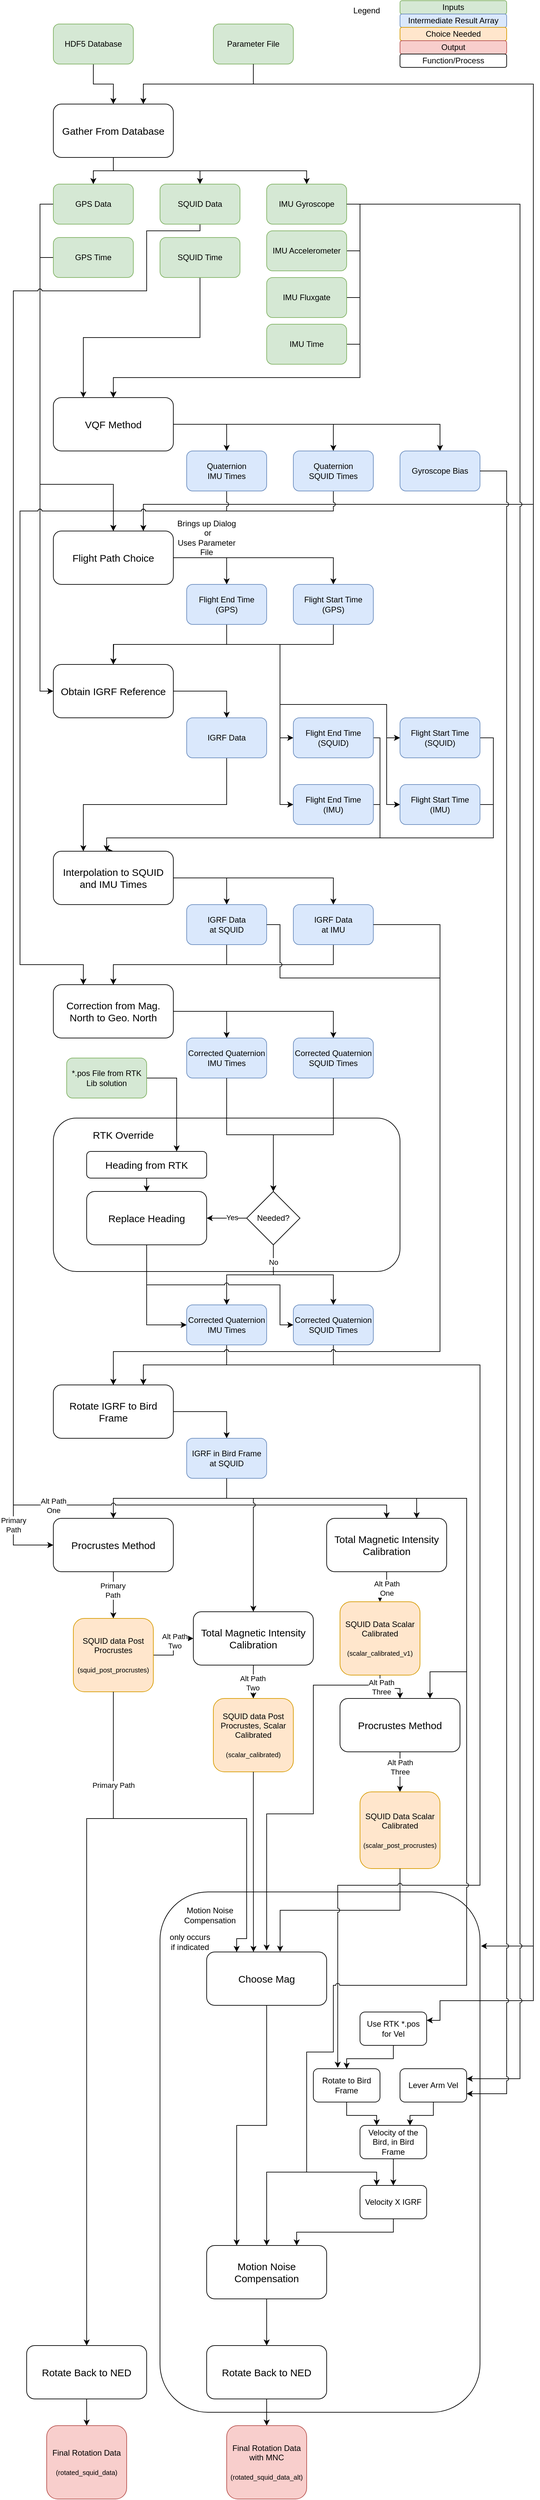 <mxfile version="21.7.5" type="device">
  <diagram name="Page-1" id="0f7-yHZ5mC0nLVBm1bWO">
    <mxGraphModel dx="1304" dy="634" grid="1" gridSize="10" guides="1" tooltips="1" connect="1" arrows="1" fold="1" page="1" pageScale="1" pageWidth="850" pageHeight="1100" math="0" shadow="0">
      <root>
        <mxCell id="0" />
        <mxCell id="1" parent="0" />
        <mxCell id="QzM8tkJMaBlQxBddIUk2-134" style="edgeStyle=orthogonalEdgeStyle;rounded=0;orthogonalLoop=1;jettySize=auto;html=1;exitX=0.5;exitY=1;exitDx=0;exitDy=0;entryX=0.5;entryY=0;entryDx=0;entryDy=0;" edge="1" parent="1" source="QzM8tkJMaBlQxBddIUk2-128" target="QzM8tkJMaBlQxBddIUk2-133">
          <mxGeometry relative="1" as="geometry" />
        </mxCell>
        <mxCell id="QzM8tkJMaBlQxBddIUk2-41" style="edgeStyle=orthogonalEdgeStyle;rounded=0;orthogonalLoop=1;jettySize=auto;html=1;exitX=0;exitY=0.5;exitDx=0;exitDy=0;entryX=0.5;entryY=0;entryDx=0;entryDy=0;" edge="1" parent="1" source="QzM8tkJMaBlQxBddIUk2-1" target="QzM8tkJMaBlQxBddIUk2-38">
          <mxGeometry relative="1" as="geometry">
            <Array as="points">
              <mxPoint x="60" y="310" />
              <mxPoint x="60" y="730" />
              <mxPoint x="170" y="730" />
            </Array>
          </mxGeometry>
        </mxCell>
        <mxCell id="QzM8tkJMaBlQxBddIUk2-50" style="edgeStyle=orthogonalEdgeStyle;rounded=0;orthogonalLoop=1;jettySize=auto;html=1;exitX=0;exitY=0.5;exitDx=0;exitDy=0;entryX=0;entryY=0.5;entryDx=0;entryDy=0;" edge="1" parent="1" source="QzM8tkJMaBlQxBddIUk2-1" target="QzM8tkJMaBlQxBddIUk2-48">
          <mxGeometry relative="1" as="geometry" />
        </mxCell>
        <mxCell id="QzM8tkJMaBlQxBddIUk2-1" value="GPS Data" style="rounded=1;whiteSpace=wrap;html=1;fillColor=#d5e8d4;strokeColor=#82b366;" vertex="1" parent="1">
          <mxGeometry x="80" y="280" width="120" height="60" as="geometry" />
        </mxCell>
        <mxCell id="QzM8tkJMaBlQxBddIUk2-135" style="edgeStyle=orthogonalEdgeStyle;rounded=0;orthogonalLoop=1;jettySize=auto;html=1;exitX=0.5;exitY=1;exitDx=0;exitDy=0;entryX=0;entryY=0.5;entryDx=0;entryDy=0;jumpStyle=arc;" edge="1" parent="1" source="QzM8tkJMaBlQxBddIUk2-2" target="QzM8tkJMaBlQxBddIUk2-133">
          <mxGeometry relative="1" as="geometry">
            <mxPoint x="30" y="2338.696" as="targetPoint" />
            <Array as="points">
              <mxPoint x="300" y="350" />
              <mxPoint x="220" y="350" />
              <mxPoint x="220" y="440" />
              <mxPoint x="20" y="440" />
              <mxPoint x="20" y="2320" />
            </Array>
          </mxGeometry>
        </mxCell>
        <mxCell id="QzM8tkJMaBlQxBddIUk2-139" value="Primary&lt;br&gt;Path" style="edgeLabel;html=1;align=center;verticalAlign=middle;resizable=0;points=[];" vertex="1" connectable="0" parent="QzM8tkJMaBlQxBddIUk2-135">
          <mxGeometry x="0.965" y="-3" relative="1" as="geometry">
            <mxPoint x="-20" y="-33" as="offset" />
          </mxGeometry>
        </mxCell>
        <mxCell id="QzM8tkJMaBlQxBddIUk2-138" style="edgeStyle=orthogonalEdgeStyle;rounded=0;orthogonalLoop=1;jettySize=auto;html=1;exitX=0.5;exitY=1;exitDx=0;exitDy=0;entryX=0.5;entryY=0;entryDx=0;entryDy=0;jumpStyle=arc;" edge="1" parent="1" source="QzM8tkJMaBlQxBddIUk2-2" target="QzM8tkJMaBlQxBddIUk2-136">
          <mxGeometry relative="1" as="geometry">
            <Array as="points">
              <mxPoint x="300" y="350" />
              <mxPoint x="220" y="350" />
              <mxPoint x="220" y="440" />
              <mxPoint x="20" y="440" />
              <mxPoint x="20" y="2260" />
              <mxPoint x="580" y="2260" />
            </Array>
          </mxGeometry>
        </mxCell>
        <mxCell id="QzM8tkJMaBlQxBddIUk2-148" value="Alt Path&lt;br&gt;One" style="edgeLabel;html=1;align=center;verticalAlign=middle;resizable=0;points=[];" vertex="1" connectable="0" parent="QzM8tkJMaBlQxBddIUk2-138">
          <mxGeometry x="0.909" y="-1" relative="1" as="geometry">
            <mxPoint x="-394" as="offset" />
          </mxGeometry>
        </mxCell>
        <mxCell id="QzM8tkJMaBlQxBddIUk2-2" value="SQUID Data" style="rounded=1;whiteSpace=wrap;html=1;fillColor=#d5e8d4;strokeColor=#82b366;" vertex="1" parent="1">
          <mxGeometry x="240" y="280" width="120" height="60" as="geometry" />
        </mxCell>
        <mxCell id="QzM8tkJMaBlQxBddIUk2-21" style="edgeStyle=orthogonalEdgeStyle;rounded=0;orthogonalLoop=1;jettySize=auto;html=1;exitX=1;exitY=0.5;exitDx=0;exitDy=0;entryX=0.5;entryY=0;entryDx=0;entryDy=0;" edge="1" parent="1" source="QzM8tkJMaBlQxBddIUk2-3" target="QzM8tkJMaBlQxBddIUk2-20">
          <mxGeometry relative="1" as="geometry">
            <Array as="points">
              <mxPoint x="540" y="310" />
              <mxPoint x="540" y="570" />
              <mxPoint x="170" y="570" />
            </Array>
          </mxGeometry>
        </mxCell>
        <mxCell id="QzM8tkJMaBlQxBddIUk2-3" value="IMU Gyroscope" style="rounded=1;whiteSpace=wrap;html=1;fillColor=#d5e8d4;strokeColor=#82b366;" vertex="1" parent="1">
          <mxGeometry x="400" y="280" width="120" height="60" as="geometry" />
        </mxCell>
        <mxCell id="QzM8tkJMaBlQxBddIUk2-23" style="edgeStyle=orthogonalEdgeStyle;rounded=0;orthogonalLoop=1;jettySize=auto;html=1;exitX=1;exitY=0.5;exitDx=0;exitDy=0;entryX=0.5;entryY=0;entryDx=0;entryDy=0;" edge="1" parent="1" source="QzM8tkJMaBlQxBddIUk2-4" target="QzM8tkJMaBlQxBddIUk2-20">
          <mxGeometry relative="1" as="geometry">
            <Array as="points">
              <mxPoint x="540" y="380" />
              <mxPoint x="540" y="570" />
              <mxPoint x="170" y="570" />
            </Array>
          </mxGeometry>
        </mxCell>
        <mxCell id="QzM8tkJMaBlQxBddIUk2-4" value="IMU Accelerometer" style="rounded=1;whiteSpace=wrap;html=1;fillColor=#d5e8d4;strokeColor=#82b366;" vertex="1" parent="1">
          <mxGeometry x="400" y="350" width="120" height="60" as="geometry" />
        </mxCell>
        <mxCell id="QzM8tkJMaBlQxBddIUk2-24" style="edgeStyle=orthogonalEdgeStyle;rounded=0;orthogonalLoop=1;jettySize=auto;html=1;exitX=1;exitY=0.5;exitDx=0;exitDy=0;entryX=0.5;entryY=0;entryDx=0;entryDy=0;" edge="1" parent="1" source="QzM8tkJMaBlQxBddIUk2-5" target="QzM8tkJMaBlQxBddIUk2-20">
          <mxGeometry relative="1" as="geometry">
            <Array as="points">
              <mxPoint x="540" y="450" />
              <mxPoint x="540" y="570" />
              <mxPoint x="170" y="570" />
            </Array>
          </mxGeometry>
        </mxCell>
        <mxCell id="QzM8tkJMaBlQxBddIUk2-5" value="IMU Fluxgate" style="rounded=1;whiteSpace=wrap;html=1;fillColor=#d5e8d4;strokeColor=#82b366;" vertex="1" parent="1">
          <mxGeometry x="400" y="420" width="120" height="60" as="geometry" />
        </mxCell>
        <mxCell id="QzM8tkJMaBlQxBddIUk2-42" style="edgeStyle=orthogonalEdgeStyle;rounded=0;orthogonalLoop=1;jettySize=auto;html=1;exitX=0.5;exitY=1;exitDx=0;exitDy=0;entryX=0.75;entryY=0;entryDx=0;entryDy=0;" edge="1" parent="1" source="QzM8tkJMaBlQxBddIUk2-6" target="QzM8tkJMaBlQxBddIUk2-38">
          <mxGeometry relative="1" as="geometry">
            <Array as="points">
              <mxPoint x="380" y="130" />
              <mxPoint x="800" y="130" />
              <mxPoint x="800" y="760" />
              <mxPoint x="215" y="760" />
            </Array>
          </mxGeometry>
        </mxCell>
        <mxCell id="QzM8tkJMaBlQxBddIUk2-170" style="edgeStyle=orthogonalEdgeStyle;rounded=0;orthogonalLoop=1;jettySize=auto;html=1;exitX=0.5;exitY=1;exitDx=0;exitDy=0;entryX=0.75;entryY=0;entryDx=0;entryDy=0;" edge="1" parent="1" source="QzM8tkJMaBlQxBddIUk2-6" target="QzM8tkJMaBlQxBddIUk2-7">
          <mxGeometry relative="1" as="geometry" />
        </mxCell>
        <mxCell id="QzM8tkJMaBlQxBddIUk2-171" style="edgeStyle=orthogonalEdgeStyle;rounded=0;orthogonalLoop=1;jettySize=auto;html=1;exitX=0.5;exitY=1;exitDx=0;exitDy=0;entryX=1.003;entryY=0.104;entryDx=0;entryDy=0;entryPerimeter=0;" edge="1" parent="1" source="QzM8tkJMaBlQxBddIUk2-6" target="QzM8tkJMaBlQxBddIUk2-162">
          <mxGeometry relative="1" as="geometry">
            <Array as="points">
              <mxPoint x="380" y="130" />
              <mxPoint x="800" y="130" />
              <mxPoint x="800" y="2921" />
            </Array>
          </mxGeometry>
        </mxCell>
        <mxCell id="QzM8tkJMaBlQxBddIUk2-6" value="Parameter File" style="rounded=1;whiteSpace=wrap;html=1;fillColor=#d5e8d4;strokeColor=#82b366;" vertex="1" parent="1">
          <mxGeometry x="320" y="40" width="120" height="60" as="geometry" />
        </mxCell>
        <mxCell id="QzM8tkJMaBlQxBddIUk2-10" value="" style="group" vertex="1" connectable="0" parent="1">
          <mxGeometry x="70" y="160" width="610" height="80" as="geometry" />
        </mxCell>
        <mxCell id="QzM8tkJMaBlQxBddIUk2-7" value="&lt;font style=&quot;font-size: 15px;&quot;&gt;Gather From Database&lt;/font&gt;" style="rounded=1;whiteSpace=wrap;html=1;" vertex="1" parent="QzM8tkJMaBlQxBddIUk2-10">
          <mxGeometry x="10" width="180" height="80" as="geometry" />
        </mxCell>
        <mxCell id="QzM8tkJMaBlQxBddIUk2-15" style="edgeStyle=orthogonalEdgeStyle;rounded=0;orthogonalLoop=1;jettySize=auto;html=1;exitX=0.5;exitY=1;exitDx=0;exitDy=0;entryX=0.5;entryY=0;entryDx=0;entryDy=0;" edge="1" parent="1" source="QzM8tkJMaBlQxBddIUk2-14" target="QzM8tkJMaBlQxBddIUk2-7">
          <mxGeometry relative="1" as="geometry" />
        </mxCell>
        <mxCell id="QzM8tkJMaBlQxBddIUk2-14" value="HDF5 Database" style="rounded=1;whiteSpace=wrap;html=1;fillColor=#d5e8d4;strokeColor=#82b366;" vertex="1" parent="1">
          <mxGeometry x="80" y="40" width="120" height="60" as="geometry" />
        </mxCell>
        <mxCell id="QzM8tkJMaBlQxBddIUk2-40" style="edgeStyle=orthogonalEdgeStyle;rounded=0;orthogonalLoop=1;jettySize=auto;html=1;exitX=0;exitY=0.5;exitDx=0;exitDy=0;entryX=0.5;entryY=0;entryDx=0;entryDy=0;" edge="1" parent="1" source="QzM8tkJMaBlQxBddIUk2-17" target="QzM8tkJMaBlQxBddIUk2-38">
          <mxGeometry relative="1" as="geometry">
            <Array as="points">
              <mxPoint x="60" y="390" />
              <mxPoint x="60" y="730" />
              <mxPoint x="170" y="730" />
            </Array>
          </mxGeometry>
        </mxCell>
        <mxCell id="QzM8tkJMaBlQxBddIUk2-17" value="GPS Time" style="rounded=1;whiteSpace=wrap;html=1;fillColor=#d5e8d4;strokeColor=#82b366;" vertex="1" parent="1">
          <mxGeometry x="80" y="360" width="120" height="60" as="geometry" />
        </mxCell>
        <mxCell id="QzM8tkJMaBlQxBddIUk2-26" style="edgeStyle=orthogonalEdgeStyle;rounded=0;orthogonalLoop=1;jettySize=auto;html=1;exitX=0.5;exitY=1;exitDx=0;exitDy=0;entryX=0.25;entryY=0;entryDx=0;entryDy=0;" edge="1" parent="1" source="QzM8tkJMaBlQxBddIUk2-18" target="QzM8tkJMaBlQxBddIUk2-20">
          <mxGeometry relative="1" as="geometry" />
        </mxCell>
        <mxCell id="QzM8tkJMaBlQxBddIUk2-18" value="SQUID Time" style="rounded=1;whiteSpace=wrap;html=1;fillColor=#d5e8d4;strokeColor=#82b366;" vertex="1" parent="1">
          <mxGeometry x="240" y="360" width="120" height="60" as="geometry" />
        </mxCell>
        <mxCell id="QzM8tkJMaBlQxBddIUk2-25" style="edgeStyle=orthogonalEdgeStyle;rounded=0;orthogonalLoop=1;jettySize=auto;html=1;exitX=1;exitY=0.5;exitDx=0;exitDy=0;entryX=0.5;entryY=0;entryDx=0;entryDy=0;" edge="1" parent="1" source="QzM8tkJMaBlQxBddIUk2-19" target="QzM8tkJMaBlQxBddIUk2-20">
          <mxGeometry relative="1" as="geometry">
            <Array as="points">
              <mxPoint x="540" y="520" />
              <mxPoint x="540" y="570" />
              <mxPoint x="170" y="570" />
            </Array>
          </mxGeometry>
        </mxCell>
        <mxCell id="QzM8tkJMaBlQxBddIUk2-19" value="IMU Time" style="rounded=1;whiteSpace=wrap;html=1;fillColor=#d5e8d4;strokeColor=#82b366;" vertex="1" parent="1">
          <mxGeometry x="400" y="490" width="120" height="60" as="geometry" />
        </mxCell>
        <mxCell id="QzM8tkJMaBlQxBddIUk2-34" style="edgeStyle=orthogonalEdgeStyle;rounded=0;orthogonalLoop=1;jettySize=auto;html=1;exitX=1;exitY=0.5;exitDx=0;exitDy=0;entryX=0.5;entryY=0;entryDx=0;entryDy=0;" edge="1" parent="1" source="QzM8tkJMaBlQxBddIUk2-20" target="QzM8tkJMaBlQxBddIUk2-27">
          <mxGeometry relative="1" as="geometry" />
        </mxCell>
        <mxCell id="QzM8tkJMaBlQxBddIUk2-35" style="edgeStyle=orthogonalEdgeStyle;rounded=0;orthogonalLoop=1;jettySize=auto;html=1;exitX=1;exitY=0.5;exitDx=0;exitDy=0;entryX=0.5;entryY=0;entryDx=0;entryDy=0;" edge="1" parent="1" source="QzM8tkJMaBlQxBddIUk2-20" target="QzM8tkJMaBlQxBddIUk2-31">
          <mxGeometry relative="1" as="geometry" />
        </mxCell>
        <mxCell id="QzM8tkJMaBlQxBddIUk2-37" style="edgeStyle=orthogonalEdgeStyle;rounded=0;orthogonalLoop=1;jettySize=auto;html=1;exitX=1;exitY=0.5;exitDx=0;exitDy=0;entryX=0.5;entryY=0;entryDx=0;entryDy=0;" edge="1" parent="1" source="QzM8tkJMaBlQxBddIUk2-20" target="QzM8tkJMaBlQxBddIUk2-36">
          <mxGeometry relative="1" as="geometry" />
        </mxCell>
        <mxCell id="QzM8tkJMaBlQxBddIUk2-20" value="&lt;font style=&quot;font-size: 15px;&quot;&gt;VQF Method&lt;/font&gt;" style="rounded=1;whiteSpace=wrap;html=1;" vertex="1" parent="1">
          <mxGeometry x="80" y="600" width="180" height="80" as="geometry" />
        </mxCell>
        <mxCell id="QzM8tkJMaBlQxBddIUk2-80" style="edgeStyle=orthogonalEdgeStyle;rounded=0;orthogonalLoop=1;jettySize=auto;html=1;exitX=0.5;exitY=1;exitDx=0;exitDy=0;entryX=0.25;entryY=0;entryDx=0;entryDy=0;jumpStyle=arc;" edge="1" parent="1" source="QzM8tkJMaBlQxBddIUk2-27" target="QzM8tkJMaBlQxBddIUk2-76">
          <mxGeometry relative="1" as="geometry">
            <Array as="points">
              <mxPoint x="340" y="770" />
              <mxPoint x="30" y="770" />
              <mxPoint x="30" y="1450" />
              <mxPoint x="125" y="1450" />
            </Array>
          </mxGeometry>
        </mxCell>
        <mxCell id="QzM8tkJMaBlQxBddIUk2-27" value="Quaternion&lt;br&gt;IMU Times" style="rounded=1;whiteSpace=wrap;html=1;fillColor=#dae8fc;strokeColor=#6c8ebf;" vertex="1" parent="1">
          <mxGeometry x="280" y="680" width="120" height="60" as="geometry" />
        </mxCell>
        <mxCell id="QzM8tkJMaBlQxBddIUk2-28" style="edgeStyle=orthogonalEdgeStyle;rounded=0;orthogonalLoop=1;jettySize=auto;html=1;exitX=0.5;exitY=1;exitDx=0;exitDy=0;entryX=0.5;entryY=0;entryDx=0;entryDy=0;" edge="1" parent="1" source="QzM8tkJMaBlQxBddIUk2-7" target="QzM8tkJMaBlQxBddIUk2-1">
          <mxGeometry relative="1" as="geometry" />
        </mxCell>
        <mxCell id="QzM8tkJMaBlQxBddIUk2-29" style="edgeStyle=orthogonalEdgeStyle;rounded=0;orthogonalLoop=1;jettySize=auto;html=1;exitX=0.5;exitY=1;exitDx=0;exitDy=0;entryX=0.5;entryY=0;entryDx=0;entryDy=0;" edge="1" parent="1" source="QzM8tkJMaBlQxBddIUk2-7" target="QzM8tkJMaBlQxBddIUk2-2">
          <mxGeometry relative="1" as="geometry" />
        </mxCell>
        <mxCell id="QzM8tkJMaBlQxBddIUk2-30" style="edgeStyle=orthogonalEdgeStyle;rounded=0;orthogonalLoop=1;jettySize=auto;html=1;exitX=0.5;exitY=1;exitDx=0;exitDy=0;entryX=0.5;entryY=0;entryDx=0;entryDy=0;" edge="1" parent="1" source="QzM8tkJMaBlQxBddIUk2-7" target="QzM8tkJMaBlQxBddIUk2-3">
          <mxGeometry relative="1" as="geometry" />
        </mxCell>
        <mxCell id="QzM8tkJMaBlQxBddIUk2-78" style="edgeStyle=orthogonalEdgeStyle;rounded=0;orthogonalLoop=1;jettySize=auto;html=1;exitX=0.5;exitY=1;exitDx=0;exitDy=0;entryX=0.25;entryY=0;entryDx=0;entryDy=0;jumpStyle=arc;" edge="1" parent="1" source="QzM8tkJMaBlQxBddIUk2-31" target="QzM8tkJMaBlQxBddIUk2-76">
          <mxGeometry relative="1" as="geometry">
            <Array as="points">
              <mxPoint x="500" y="770" />
              <mxPoint x="30" y="770" />
              <mxPoint x="30" y="1450" />
              <mxPoint x="125" y="1450" />
            </Array>
          </mxGeometry>
        </mxCell>
        <mxCell id="QzM8tkJMaBlQxBddIUk2-31" value="Quaternion&lt;br&gt;SQUID Times" style="rounded=1;whiteSpace=wrap;html=1;fillColor=#dae8fc;strokeColor=#6c8ebf;" vertex="1" parent="1">
          <mxGeometry x="440" y="680" width="120" height="60" as="geometry" />
        </mxCell>
        <mxCell id="QzM8tkJMaBlQxBddIUk2-36" value="Gyroscope Bias" style="rounded=1;whiteSpace=wrap;html=1;fillColor=#dae8fc;strokeColor=#6c8ebf;" vertex="1" parent="1">
          <mxGeometry x="600" y="680" width="120" height="60" as="geometry" />
        </mxCell>
        <mxCell id="QzM8tkJMaBlQxBddIUk2-45" style="edgeStyle=orthogonalEdgeStyle;rounded=0;orthogonalLoop=1;jettySize=auto;html=1;exitX=1;exitY=0.5;exitDx=0;exitDy=0;entryX=0.5;entryY=0;entryDx=0;entryDy=0;" edge="1" parent="1" source="QzM8tkJMaBlQxBddIUk2-38" target="QzM8tkJMaBlQxBddIUk2-44">
          <mxGeometry relative="1" as="geometry" />
        </mxCell>
        <mxCell id="QzM8tkJMaBlQxBddIUk2-46" style="edgeStyle=orthogonalEdgeStyle;rounded=0;orthogonalLoop=1;jettySize=auto;html=1;exitX=1;exitY=0.5;exitDx=0;exitDy=0;entryX=0.5;entryY=0;entryDx=0;entryDy=0;" edge="1" parent="1" source="QzM8tkJMaBlQxBddIUk2-38" target="QzM8tkJMaBlQxBddIUk2-43">
          <mxGeometry relative="1" as="geometry" />
        </mxCell>
        <mxCell id="QzM8tkJMaBlQxBddIUk2-38" value="&lt;font style=&quot;font-size: 15px;&quot;&gt;Flight Path Choice&lt;/font&gt;" style="rounded=1;whiteSpace=wrap;html=1;" vertex="1" parent="1">
          <mxGeometry x="80" y="800" width="180" height="80" as="geometry" />
        </mxCell>
        <mxCell id="QzM8tkJMaBlQxBddIUk2-52" style="edgeStyle=orthogonalEdgeStyle;rounded=0;orthogonalLoop=1;jettySize=auto;html=1;exitX=0.5;exitY=1;exitDx=0;exitDy=0;" edge="1" parent="1" source="QzM8tkJMaBlQxBddIUk2-43">
          <mxGeometry relative="1" as="geometry">
            <mxPoint x="170" y="1000" as="targetPoint" />
          </mxGeometry>
        </mxCell>
        <mxCell id="QzM8tkJMaBlQxBddIUk2-43" value="Flight Start Time&lt;br&gt;(GPS)" style="rounded=1;whiteSpace=wrap;html=1;fillColor=#dae8fc;strokeColor=#6c8ebf;" vertex="1" parent="1">
          <mxGeometry x="440" y="880" width="120" height="60" as="geometry" />
        </mxCell>
        <mxCell id="QzM8tkJMaBlQxBddIUk2-51" style="edgeStyle=orthogonalEdgeStyle;rounded=0;orthogonalLoop=1;jettySize=auto;html=1;exitX=0.5;exitY=1;exitDx=0;exitDy=0;entryX=0.5;entryY=0;entryDx=0;entryDy=0;" edge="1" parent="1" source="QzM8tkJMaBlQxBddIUk2-44" target="QzM8tkJMaBlQxBddIUk2-48">
          <mxGeometry relative="1" as="geometry" />
        </mxCell>
        <mxCell id="QzM8tkJMaBlQxBddIUk2-62" style="edgeStyle=orthogonalEdgeStyle;rounded=0;orthogonalLoop=1;jettySize=auto;html=1;exitX=0.5;exitY=1;exitDx=0;exitDy=0;entryX=0;entryY=0.5;entryDx=0;entryDy=0;" edge="1" parent="1" source="QzM8tkJMaBlQxBddIUk2-44" target="QzM8tkJMaBlQxBddIUk2-59">
          <mxGeometry relative="1" as="geometry">
            <Array as="points">
              <mxPoint x="340" y="970" />
              <mxPoint x="420" y="970" />
              <mxPoint x="420" y="1110" />
            </Array>
          </mxGeometry>
        </mxCell>
        <mxCell id="QzM8tkJMaBlQxBddIUk2-64" style="edgeStyle=orthogonalEdgeStyle;rounded=0;orthogonalLoop=1;jettySize=auto;html=1;exitX=0.5;exitY=1;exitDx=0;exitDy=0;entryX=0;entryY=0.5;entryDx=0;entryDy=0;" edge="1" parent="1" source="QzM8tkJMaBlQxBddIUk2-44" target="QzM8tkJMaBlQxBddIUk2-58">
          <mxGeometry relative="1" as="geometry">
            <Array as="points">
              <mxPoint x="340" y="970" />
              <mxPoint x="420" y="970" />
              <mxPoint x="420" y="1060" />
              <mxPoint x="580" y="1060" />
              <mxPoint x="580" y="1110" />
            </Array>
          </mxGeometry>
        </mxCell>
        <mxCell id="QzM8tkJMaBlQxBddIUk2-44" value="Flight End Time&lt;br&gt;(GPS)" style="rounded=1;whiteSpace=wrap;html=1;fillColor=#dae8fc;strokeColor=#6c8ebf;" vertex="1" parent="1">
          <mxGeometry x="280" y="880" width="120" height="60" as="geometry" />
        </mxCell>
        <mxCell id="QzM8tkJMaBlQxBddIUk2-39" value="Brings up Dialog&lt;br&gt;&amp;nbsp;or &lt;br&gt;Uses Parameter File" style="text;html=1;strokeColor=#6c8ebf;fillColor=#dae8fc;align=center;verticalAlign=middle;whiteSpace=wrap;rounded=0;opacity=0;fillStyle=solid;" vertex="1" parent="1">
          <mxGeometry x="260" y="770" width="100" height="80" as="geometry" />
        </mxCell>
        <mxCell id="QzM8tkJMaBlQxBddIUk2-57" style="edgeStyle=orthogonalEdgeStyle;rounded=0;orthogonalLoop=1;jettySize=auto;html=1;exitX=1;exitY=0.5;exitDx=0;exitDy=0;entryX=0.5;entryY=0;entryDx=0;entryDy=0;" edge="1" parent="1" source="QzM8tkJMaBlQxBddIUk2-48" target="QzM8tkJMaBlQxBddIUk2-53">
          <mxGeometry relative="1" as="geometry" />
        </mxCell>
        <mxCell id="QzM8tkJMaBlQxBddIUk2-48" value="&lt;font style=&quot;font-size: 15px;&quot;&gt;Obtain IGRF Reference&lt;/font&gt;" style="rounded=1;whiteSpace=wrap;html=1;" vertex="1" parent="1">
          <mxGeometry x="80" y="1000" width="180" height="80" as="geometry" />
        </mxCell>
        <mxCell id="QzM8tkJMaBlQxBddIUk2-67" style="edgeStyle=orthogonalEdgeStyle;rounded=0;orthogonalLoop=1;jettySize=auto;html=1;exitX=0.5;exitY=1;exitDx=0;exitDy=0;entryX=0.25;entryY=0;entryDx=0;entryDy=0;" edge="1" parent="1" source="QzM8tkJMaBlQxBddIUk2-53" target="QzM8tkJMaBlQxBddIUk2-66">
          <mxGeometry relative="1" as="geometry" />
        </mxCell>
        <mxCell id="QzM8tkJMaBlQxBddIUk2-53" value="IGRF Data" style="rounded=1;whiteSpace=wrap;html=1;fillColor=#dae8fc;strokeColor=#6c8ebf;" vertex="1" parent="1">
          <mxGeometry x="280" y="1080" width="120" height="60" as="geometry" />
        </mxCell>
        <mxCell id="QzM8tkJMaBlQxBddIUk2-65" style="edgeStyle=orthogonalEdgeStyle;rounded=0;orthogonalLoop=1;jettySize=auto;html=1;exitX=0;exitY=0.5;exitDx=0;exitDy=0;entryX=0;entryY=0.5;entryDx=0;entryDy=0;" edge="1" parent="1" source="QzM8tkJMaBlQxBddIUk2-58" target="QzM8tkJMaBlQxBddIUk2-60">
          <mxGeometry relative="1" as="geometry" />
        </mxCell>
        <mxCell id="QzM8tkJMaBlQxBddIUk2-70" style="edgeStyle=orthogonalEdgeStyle;rounded=0;orthogonalLoop=1;jettySize=auto;html=1;exitX=1;exitY=0.5;exitDx=0;exitDy=0;entryX=0.5;entryY=0;entryDx=0;entryDy=0;" edge="1" parent="1" source="QzM8tkJMaBlQxBddIUk2-58" target="QzM8tkJMaBlQxBddIUk2-66">
          <mxGeometry relative="1" as="geometry">
            <Array as="points">
              <mxPoint x="740" y="1110" />
              <mxPoint x="740" y="1260" />
              <mxPoint x="160" y="1260" />
              <mxPoint x="160" y="1280" />
            </Array>
          </mxGeometry>
        </mxCell>
        <mxCell id="QzM8tkJMaBlQxBddIUk2-58" value="Flight Start Time&lt;br&gt;(SQUID)" style="rounded=1;whiteSpace=wrap;html=1;fillColor=#dae8fc;strokeColor=#6c8ebf;" vertex="1" parent="1">
          <mxGeometry x="600" y="1080" width="120" height="60" as="geometry" />
        </mxCell>
        <mxCell id="QzM8tkJMaBlQxBddIUk2-63" style="edgeStyle=orthogonalEdgeStyle;rounded=0;orthogonalLoop=1;jettySize=auto;html=1;exitX=0;exitY=0.5;exitDx=0;exitDy=0;entryX=0;entryY=0.5;entryDx=0;entryDy=0;" edge="1" parent="1" source="QzM8tkJMaBlQxBddIUk2-59" target="QzM8tkJMaBlQxBddIUk2-61">
          <mxGeometry relative="1" as="geometry" />
        </mxCell>
        <mxCell id="QzM8tkJMaBlQxBddIUk2-68" style="edgeStyle=orthogonalEdgeStyle;rounded=0;orthogonalLoop=1;jettySize=auto;html=1;exitX=1;exitY=0.5;exitDx=0;exitDy=0;entryX=0.5;entryY=0;entryDx=0;entryDy=0;" edge="1" parent="1" source="QzM8tkJMaBlQxBddIUk2-59" target="QzM8tkJMaBlQxBddIUk2-66">
          <mxGeometry relative="1" as="geometry">
            <Array as="points">
              <mxPoint x="570" y="1110" />
              <mxPoint x="570" y="1260" />
              <mxPoint x="160" y="1260" />
              <mxPoint x="160" y="1280" />
            </Array>
          </mxGeometry>
        </mxCell>
        <mxCell id="QzM8tkJMaBlQxBddIUk2-59" value="Flight End Time&lt;br&gt;(SQUID)" style="rounded=1;whiteSpace=wrap;html=1;fillColor=#dae8fc;strokeColor=#6c8ebf;" vertex="1" parent="1">
          <mxGeometry x="440" y="1080" width="120" height="60" as="geometry" />
        </mxCell>
        <mxCell id="QzM8tkJMaBlQxBddIUk2-71" style="edgeStyle=orthogonalEdgeStyle;rounded=0;orthogonalLoop=1;jettySize=auto;html=1;exitX=1;exitY=0.5;exitDx=0;exitDy=0;" edge="1" parent="1" source="QzM8tkJMaBlQxBddIUk2-60">
          <mxGeometry relative="1" as="geometry">
            <mxPoint x="160" y="1280" as="targetPoint" />
            <Array as="points">
              <mxPoint x="740" y="1210" />
              <mxPoint x="740" y="1260" />
              <mxPoint x="160" y="1260" />
            </Array>
          </mxGeometry>
        </mxCell>
        <mxCell id="QzM8tkJMaBlQxBddIUk2-60" value="Flight Start Time&lt;br&gt;(IMU)" style="rounded=1;whiteSpace=wrap;html=1;fillColor=#dae8fc;strokeColor=#6c8ebf;" vertex="1" parent="1">
          <mxGeometry x="600" y="1180" width="120" height="60" as="geometry" />
        </mxCell>
        <mxCell id="QzM8tkJMaBlQxBddIUk2-69" style="edgeStyle=orthogonalEdgeStyle;rounded=0;orthogonalLoop=1;jettySize=auto;html=1;exitX=1;exitY=0.5;exitDx=0;exitDy=0;entryX=0.5;entryY=0;entryDx=0;entryDy=0;" edge="1" parent="1" source="QzM8tkJMaBlQxBddIUk2-61" target="QzM8tkJMaBlQxBddIUk2-66">
          <mxGeometry relative="1" as="geometry">
            <Array as="points">
              <mxPoint x="570" y="1210" />
              <mxPoint x="570" y="1260" />
              <mxPoint x="160" y="1260" />
              <mxPoint x="160" y="1280" />
            </Array>
          </mxGeometry>
        </mxCell>
        <mxCell id="QzM8tkJMaBlQxBddIUk2-61" value="Flight End Time&lt;br&gt;(IMU)" style="rounded=1;whiteSpace=wrap;html=1;fillColor=#dae8fc;strokeColor=#6c8ebf;" vertex="1" parent="1">
          <mxGeometry x="440" y="1180" width="120" height="60" as="geometry" />
        </mxCell>
        <mxCell id="QzM8tkJMaBlQxBddIUk2-74" style="edgeStyle=orthogonalEdgeStyle;rounded=0;orthogonalLoop=1;jettySize=auto;html=1;exitX=1;exitY=0.5;exitDx=0;exitDy=0;entryX=0.5;entryY=0;entryDx=0;entryDy=0;" edge="1" parent="1" source="QzM8tkJMaBlQxBddIUk2-66" target="QzM8tkJMaBlQxBddIUk2-72">
          <mxGeometry relative="1" as="geometry" />
        </mxCell>
        <mxCell id="QzM8tkJMaBlQxBddIUk2-75" style="edgeStyle=orthogonalEdgeStyle;rounded=0;orthogonalLoop=1;jettySize=auto;html=1;exitX=1;exitY=0.5;exitDx=0;exitDy=0;entryX=0.5;entryY=0;entryDx=0;entryDy=0;" edge="1" parent="1" source="QzM8tkJMaBlQxBddIUk2-66" target="QzM8tkJMaBlQxBddIUk2-73">
          <mxGeometry relative="1" as="geometry" />
        </mxCell>
        <mxCell id="QzM8tkJMaBlQxBddIUk2-66" value="&lt;font style=&quot;font-size: 15px;&quot;&gt;Interpolation to SQUID and IMU Times&lt;/font&gt;" style="rounded=1;whiteSpace=wrap;html=1;" vertex="1" parent="1">
          <mxGeometry x="80" y="1280" width="180" height="80" as="geometry" />
        </mxCell>
        <mxCell id="QzM8tkJMaBlQxBddIUk2-77" style="edgeStyle=orthogonalEdgeStyle;rounded=0;orthogonalLoop=1;jettySize=auto;html=1;exitX=0.5;exitY=1;exitDx=0;exitDy=0;entryX=0.5;entryY=0;entryDx=0;entryDy=0;" edge="1" parent="1" source="QzM8tkJMaBlQxBddIUk2-72" target="QzM8tkJMaBlQxBddIUk2-76">
          <mxGeometry relative="1" as="geometry" />
        </mxCell>
        <mxCell id="QzM8tkJMaBlQxBddIUk2-72" value="IGRF Data&lt;br&gt;at SQUID" style="rounded=1;whiteSpace=wrap;html=1;fillColor=#dae8fc;strokeColor=#6c8ebf;" vertex="1" parent="1">
          <mxGeometry x="280" y="1360" width="120" height="60" as="geometry" />
        </mxCell>
        <mxCell id="QzM8tkJMaBlQxBddIUk2-79" style="edgeStyle=orthogonalEdgeStyle;rounded=0;orthogonalLoop=1;jettySize=auto;html=1;exitX=0.5;exitY=1;exitDx=0;exitDy=0;entryX=0.5;entryY=0;entryDx=0;entryDy=0;" edge="1" parent="1" source="QzM8tkJMaBlQxBddIUk2-73" target="QzM8tkJMaBlQxBddIUk2-76">
          <mxGeometry relative="1" as="geometry" />
        </mxCell>
        <mxCell id="QzM8tkJMaBlQxBddIUk2-73" value="IGRF Data&lt;br&gt;at IMU" style="rounded=1;whiteSpace=wrap;html=1;fillColor=#dae8fc;strokeColor=#6c8ebf;" vertex="1" parent="1">
          <mxGeometry x="440" y="1360" width="120" height="60" as="geometry" />
        </mxCell>
        <mxCell id="QzM8tkJMaBlQxBddIUk2-83" style="edgeStyle=orthogonalEdgeStyle;rounded=0;orthogonalLoop=1;jettySize=auto;html=1;exitX=1;exitY=0.5;exitDx=0;exitDy=0;entryX=0.5;entryY=0;entryDx=0;entryDy=0;" edge="1" parent="1" source="QzM8tkJMaBlQxBddIUk2-76" target="QzM8tkJMaBlQxBddIUk2-81">
          <mxGeometry relative="1" as="geometry" />
        </mxCell>
        <mxCell id="QzM8tkJMaBlQxBddIUk2-84" style="edgeStyle=orthogonalEdgeStyle;rounded=0;orthogonalLoop=1;jettySize=auto;html=1;exitX=1;exitY=0.5;exitDx=0;exitDy=0;entryX=0.5;entryY=0;entryDx=0;entryDy=0;" edge="1" parent="1" source="QzM8tkJMaBlQxBddIUk2-76" target="QzM8tkJMaBlQxBddIUk2-82">
          <mxGeometry relative="1" as="geometry" />
        </mxCell>
        <mxCell id="QzM8tkJMaBlQxBddIUk2-76" value="&lt;font style=&quot;font-size: 15px;&quot;&gt;Correction from Mag. North to Geo. North&lt;/font&gt;" style="rounded=1;whiteSpace=wrap;html=1;" vertex="1" parent="1">
          <mxGeometry x="80" y="1480" width="180" height="80" as="geometry" />
        </mxCell>
        <mxCell id="QzM8tkJMaBlQxBddIUk2-81" value="Corrected Quaternion&lt;br&gt;IMU Times" style="rounded=1;whiteSpace=wrap;html=1;fillColor=#dae8fc;strokeColor=#6c8ebf;" vertex="1" parent="1">
          <mxGeometry x="280" y="1560" width="120" height="60" as="geometry" />
        </mxCell>
        <mxCell id="QzM8tkJMaBlQxBddIUk2-82" value="Corrected Quaternion&lt;br&gt;SQUID Times" style="rounded=1;whiteSpace=wrap;html=1;fillColor=#dae8fc;strokeColor=#6c8ebf;" vertex="1" parent="1">
          <mxGeometry x="440" y="1560" width="120" height="60" as="geometry" />
        </mxCell>
        <mxCell id="QzM8tkJMaBlQxBddIUk2-85" value="" style="rounded=1;whiteSpace=wrap;html=1;" vertex="1" parent="1">
          <mxGeometry x="80" y="1680" width="520" height="230" as="geometry" />
        </mxCell>
        <mxCell id="QzM8tkJMaBlQxBddIUk2-86" value="&lt;span style=&quot;font-size: 15px;&quot;&gt;RTK Override&lt;/span&gt;" style="text;html=1;strokeColor=none;fillColor=none;align=center;verticalAlign=middle;whiteSpace=wrap;rounded=0;" vertex="1" parent="1">
          <mxGeometry x="80" y="1690" width="210" height="30" as="geometry" />
        </mxCell>
        <mxCell id="QzM8tkJMaBlQxBddIUk2-112" style="edgeStyle=orthogonalEdgeStyle;rounded=0;orthogonalLoop=1;jettySize=auto;html=1;exitX=1;exitY=0.5;exitDx=0;exitDy=0;entryX=0.75;entryY=0;entryDx=0;entryDy=0;" edge="1" parent="1" source="QzM8tkJMaBlQxBddIUk2-87" target="QzM8tkJMaBlQxBddIUk2-88">
          <mxGeometry relative="1" as="geometry" />
        </mxCell>
        <mxCell id="QzM8tkJMaBlQxBddIUk2-87" value="*.pos File from RTK Lib solution" style="rounded=1;whiteSpace=wrap;html=1;fillColor=#d5e8d4;strokeColor=#82b366;" vertex="1" parent="1">
          <mxGeometry x="100" y="1590" width="120" height="60" as="geometry" />
        </mxCell>
        <mxCell id="QzM8tkJMaBlQxBddIUk2-120" value="" style="edgeStyle=orthogonalEdgeStyle;rounded=0;orthogonalLoop=1;jettySize=auto;html=1;" edge="1" parent="1" source="QzM8tkJMaBlQxBddIUk2-88" target="QzM8tkJMaBlQxBddIUk2-90">
          <mxGeometry relative="1" as="geometry" />
        </mxCell>
        <mxCell id="QzM8tkJMaBlQxBddIUk2-88" value="&lt;font style=&quot;font-size: 15px;&quot;&gt;Heading from RTK&lt;/font&gt;" style="rounded=1;whiteSpace=wrap;html=1;" vertex="1" parent="1">
          <mxGeometry x="130" y="1730" width="180" height="40" as="geometry" />
        </mxCell>
        <mxCell id="QzM8tkJMaBlQxBddIUk2-119" style="edgeStyle=orthogonalEdgeStyle;rounded=0;orthogonalLoop=1;jettySize=auto;html=1;exitX=0.5;exitY=1;exitDx=0;exitDy=0;entryX=0;entryY=0.5;entryDx=0;entryDy=0;" edge="1" parent="1" source="QzM8tkJMaBlQxBddIUk2-90" target="QzM8tkJMaBlQxBddIUk2-91">
          <mxGeometry relative="1" as="geometry" />
        </mxCell>
        <mxCell id="QzM8tkJMaBlQxBddIUk2-90" value="&lt;font style=&quot;font-size: 15px;&quot;&gt;Replace Heading&lt;/font&gt;" style="rounded=1;whiteSpace=wrap;html=1;" vertex="1" parent="1">
          <mxGeometry x="130" y="1790" width="180" height="80" as="geometry" />
        </mxCell>
        <mxCell id="QzM8tkJMaBlQxBddIUk2-125" style="edgeStyle=orthogonalEdgeStyle;rounded=0;orthogonalLoop=1;jettySize=auto;html=1;exitX=0.5;exitY=1;exitDx=0;exitDy=0;entryX=0.75;entryY=0;entryDx=0;entryDy=0;" edge="1" parent="1" source="QzM8tkJMaBlQxBddIUk2-91" target="QzM8tkJMaBlQxBddIUk2-122">
          <mxGeometry relative="1" as="geometry" />
        </mxCell>
        <mxCell id="QzM8tkJMaBlQxBddIUk2-91" value="Corrected Quaternion&lt;br&gt;IMU Times" style="rounded=1;whiteSpace=wrap;html=1;fillColor=#dae8fc;strokeColor=#6c8ebf;" vertex="1" parent="1">
          <mxGeometry x="280" y="1960" width="120" height="60" as="geometry" />
        </mxCell>
        <mxCell id="QzM8tkJMaBlQxBddIUk2-127" style="edgeStyle=orthogonalEdgeStyle;rounded=0;orthogonalLoop=1;jettySize=auto;html=1;exitX=0.5;exitY=1;exitDx=0;exitDy=0;entryX=0.75;entryY=0;entryDx=0;entryDy=0;" edge="1" parent="1" source="QzM8tkJMaBlQxBddIUk2-92" target="QzM8tkJMaBlQxBddIUk2-122">
          <mxGeometry relative="1" as="geometry" />
        </mxCell>
        <mxCell id="QzM8tkJMaBlQxBddIUk2-92" value="Corrected Quaternion&lt;br&gt;SQUID Times" style="rounded=1;whiteSpace=wrap;html=1;fillColor=#dae8fc;strokeColor=#6c8ebf;" vertex="1" parent="1">
          <mxGeometry x="440" y="1960" width="120" height="60" as="geometry" />
        </mxCell>
        <mxCell id="QzM8tkJMaBlQxBddIUk2-114" style="edgeStyle=orthogonalEdgeStyle;rounded=0;orthogonalLoop=1;jettySize=auto;html=1;exitX=0.5;exitY=1;exitDx=0;exitDy=0;entryX=0.5;entryY=0;entryDx=0;entryDy=0;" edge="1" parent="1" source="QzM8tkJMaBlQxBddIUk2-113" target="QzM8tkJMaBlQxBddIUk2-92">
          <mxGeometry relative="1" as="geometry" />
        </mxCell>
        <mxCell id="QzM8tkJMaBlQxBddIUk2-115" style="edgeStyle=orthogonalEdgeStyle;rounded=0;orthogonalLoop=1;jettySize=auto;html=1;exitX=0.5;exitY=1;exitDx=0;exitDy=0;entryX=0.5;entryY=0;entryDx=0;entryDy=0;" edge="1" parent="1" source="QzM8tkJMaBlQxBddIUk2-113" target="QzM8tkJMaBlQxBddIUk2-91">
          <mxGeometry relative="1" as="geometry" />
        </mxCell>
        <mxCell id="QzM8tkJMaBlQxBddIUk2-116" value="No" style="edgeLabel;html=1;align=center;verticalAlign=middle;resizable=0;points=[];" vertex="1" connectable="0" parent="QzM8tkJMaBlQxBddIUk2-115">
          <mxGeometry x="-0.676" relative="1" as="geometry">
            <mxPoint as="offset" />
          </mxGeometry>
        </mxCell>
        <mxCell id="QzM8tkJMaBlQxBddIUk2-117" style="edgeStyle=orthogonalEdgeStyle;rounded=0;orthogonalLoop=1;jettySize=auto;html=1;exitX=0;exitY=0.5;exitDx=0;exitDy=0;entryX=1;entryY=0.5;entryDx=0;entryDy=0;" edge="1" parent="1" source="QzM8tkJMaBlQxBddIUk2-113" target="QzM8tkJMaBlQxBddIUk2-90">
          <mxGeometry relative="1" as="geometry" />
        </mxCell>
        <mxCell id="QzM8tkJMaBlQxBddIUk2-118" value="Yes" style="edgeLabel;html=1;align=center;verticalAlign=middle;resizable=0;points=[];" vertex="1" connectable="0" parent="QzM8tkJMaBlQxBddIUk2-117">
          <mxGeometry x="-0.274" y="-1" relative="1" as="geometry">
            <mxPoint as="offset" />
          </mxGeometry>
        </mxCell>
        <mxCell id="QzM8tkJMaBlQxBddIUk2-113" value="Needed?" style="rhombus;whiteSpace=wrap;html=1;" vertex="1" parent="1">
          <mxGeometry x="370" y="1790" width="80" height="80" as="geometry" />
        </mxCell>
        <mxCell id="QzM8tkJMaBlQxBddIUk2-101" style="edgeStyle=orthogonalEdgeStyle;rounded=0;orthogonalLoop=1;jettySize=auto;html=1;exitX=0.5;exitY=1;exitDx=0;exitDy=0;entryX=0.5;entryY=0;entryDx=0;entryDy=0;" edge="1" parent="1" source="QzM8tkJMaBlQxBddIUk2-82" target="QzM8tkJMaBlQxBddIUk2-113">
          <mxGeometry relative="1" as="geometry">
            <mxPoint x="410" y="1680" as="targetPoint" />
          </mxGeometry>
        </mxCell>
        <mxCell id="QzM8tkJMaBlQxBddIUk2-100" style="edgeStyle=orthogonalEdgeStyle;rounded=0;orthogonalLoop=1;jettySize=auto;html=1;exitX=0.5;exitY=1;exitDx=0;exitDy=0;entryX=0.5;entryY=0;entryDx=0;entryDy=0;" edge="1" parent="1" source="QzM8tkJMaBlQxBddIUk2-81" target="QzM8tkJMaBlQxBddIUk2-113">
          <mxGeometry relative="1" as="geometry" />
        </mxCell>
        <mxCell id="QzM8tkJMaBlQxBddIUk2-121" style="edgeStyle=orthogonalEdgeStyle;rounded=0;orthogonalLoop=1;jettySize=auto;html=1;exitX=0.5;exitY=1;exitDx=0;exitDy=0;entryX=0;entryY=0.5;entryDx=0;entryDy=0;jumpStyle=arc;" edge="1" parent="1" source="QzM8tkJMaBlQxBddIUk2-90" target="QzM8tkJMaBlQxBddIUk2-92">
          <mxGeometry relative="1" as="geometry">
            <Array as="points">
              <mxPoint x="220" y="1930" />
              <mxPoint x="420" y="1930" />
              <mxPoint x="420" y="1990" />
            </Array>
          </mxGeometry>
        </mxCell>
        <mxCell id="QzM8tkJMaBlQxBddIUk2-130" style="edgeStyle=orthogonalEdgeStyle;rounded=0;orthogonalLoop=1;jettySize=auto;html=1;exitX=1;exitY=0.5;exitDx=0;exitDy=0;entryX=0.5;entryY=0;entryDx=0;entryDy=0;" edge="1" parent="1" source="QzM8tkJMaBlQxBddIUk2-122" target="QzM8tkJMaBlQxBddIUk2-128">
          <mxGeometry relative="1" as="geometry" />
        </mxCell>
        <mxCell id="QzM8tkJMaBlQxBddIUk2-122" value="&lt;font style=&quot;font-size: 15px;&quot;&gt;Rotate IGRF to Bird Frame&lt;/font&gt;" style="rounded=1;whiteSpace=wrap;html=1;" vertex="1" parent="1">
          <mxGeometry x="80" y="2080" width="180" height="80" as="geometry" />
        </mxCell>
        <mxCell id="QzM8tkJMaBlQxBddIUk2-132" style="edgeStyle=orthogonalEdgeStyle;rounded=0;orthogonalLoop=1;jettySize=auto;html=1;exitX=1;exitY=0.5;exitDx=0;exitDy=0;entryX=0.5;entryY=0;entryDx=0;entryDy=0;jumpStyle=arc;" edge="1" parent="1" source="QzM8tkJMaBlQxBddIUk2-73" target="QzM8tkJMaBlQxBddIUk2-122">
          <mxGeometry relative="1" as="geometry">
            <Array as="points">
              <mxPoint x="660" y="1390" />
              <mxPoint x="660" y="2030" />
              <mxPoint x="170" y="2030" />
            </Array>
          </mxGeometry>
        </mxCell>
        <mxCell id="QzM8tkJMaBlQxBddIUk2-124" style="edgeStyle=orthogonalEdgeStyle;rounded=0;orthogonalLoop=1;jettySize=auto;html=1;exitX=1;exitY=0.5;exitDx=0;exitDy=0;entryX=0.5;entryY=0;entryDx=0;entryDy=0;jumpStyle=arc;" edge="1" parent="1" source="QzM8tkJMaBlQxBddIUk2-72" target="QzM8tkJMaBlQxBddIUk2-122">
          <mxGeometry relative="1" as="geometry">
            <Array as="points">
              <mxPoint x="420" y="1390" />
              <mxPoint x="420" y="1470" />
              <mxPoint x="660" y="1470" />
              <mxPoint x="660" y="2030" />
              <mxPoint x="170" y="2030" />
            </Array>
          </mxGeometry>
        </mxCell>
        <mxCell id="QzM8tkJMaBlQxBddIUk2-144" style="edgeStyle=orthogonalEdgeStyle;rounded=0;orthogonalLoop=1;jettySize=auto;html=1;exitX=0.5;exitY=1;exitDx=0;exitDy=0;entryX=0.75;entryY=0;entryDx=0;entryDy=0;" edge="1" parent="1" source="QzM8tkJMaBlQxBddIUk2-128" target="QzM8tkJMaBlQxBddIUk2-136">
          <mxGeometry relative="1" as="geometry" />
        </mxCell>
        <mxCell id="QzM8tkJMaBlQxBddIUk2-128" value="IGRF in Bird Frame&lt;br&gt;at SQUID" style="rounded=1;whiteSpace=wrap;html=1;fillColor=#dae8fc;strokeColor=#6c8ebf;" vertex="1" parent="1">
          <mxGeometry x="280" y="2160" width="120" height="60" as="geometry" />
        </mxCell>
        <mxCell id="QzM8tkJMaBlQxBddIUk2-141" style="edgeStyle=orthogonalEdgeStyle;rounded=0;orthogonalLoop=1;jettySize=auto;html=1;exitX=0.5;exitY=1;exitDx=0;exitDy=0;entryX=0.5;entryY=0;entryDx=0;entryDy=0;" edge="1" parent="1" source="QzM8tkJMaBlQxBddIUk2-133" target="QzM8tkJMaBlQxBddIUk2-140">
          <mxGeometry relative="1" as="geometry" />
        </mxCell>
        <mxCell id="QzM8tkJMaBlQxBddIUk2-142" value="Primary &lt;br&gt;Path" style="edgeLabel;html=1;align=center;verticalAlign=middle;resizable=0;points=[];" vertex="1" connectable="0" parent="QzM8tkJMaBlQxBddIUk2-141">
          <mxGeometry x="-0.198" y="-1" relative="1" as="geometry">
            <mxPoint as="offset" />
          </mxGeometry>
        </mxCell>
        <mxCell id="QzM8tkJMaBlQxBddIUk2-133" value="&lt;font style=&quot;font-size: 15px;&quot;&gt;Procrustes Method&lt;/font&gt;" style="rounded=1;whiteSpace=wrap;html=1;" vertex="1" parent="1">
          <mxGeometry x="80" y="2280" width="180" height="80" as="geometry" />
        </mxCell>
        <mxCell id="QzM8tkJMaBlQxBddIUk2-153" style="edgeStyle=orthogonalEdgeStyle;rounded=0;orthogonalLoop=1;jettySize=auto;html=1;exitX=0.5;exitY=1;exitDx=0;exitDy=0;entryX=0.5;entryY=0;entryDx=0;entryDy=0;" edge="1" parent="1" source="QzM8tkJMaBlQxBddIUk2-136" target="QzM8tkJMaBlQxBddIUk2-152">
          <mxGeometry relative="1" as="geometry" />
        </mxCell>
        <mxCell id="QzM8tkJMaBlQxBddIUk2-154" value="Alt Path&lt;br&gt;One" style="edgeLabel;html=1;align=center;verticalAlign=middle;resizable=0;points=[];" vertex="1" connectable="0" parent="QzM8tkJMaBlQxBddIUk2-153">
          <mxGeometry x="-0.277" relative="1" as="geometry">
            <mxPoint y="5" as="offset" />
          </mxGeometry>
        </mxCell>
        <mxCell id="QzM8tkJMaBlQxBddIUk2-136" value="&lt;font style=&quot;font-size: 15px;&quot;&gt;Total Magnetic Intensity Calibration&lt;/font&gt;" style="rounded=1;whiteSpace=wrap;html=1;" vertex="1" parent="1">
          <mxGeometry x="490" y="2280" width="180" height="80" as="geometry" />
        </mxCell>
        <mxCell id="QzM8tkJMaBlQxBddIUk2-145" style="edgeStyle=orthogonalEdgeStyle;rounded=0;orthogonalLoop=1;jettySize=auto;html=1;exitX=1;exitY=0.5;exitDx=0;exitDy=0;entryX=0;entryY=0.5;entryDx=0;entryDy=0;" edge="1" parent="1" source="QzM8tkJMaBlQxBddIUk2-140" target="QzM8tkJMaBlQxBddIUk2-143">
          <mxGeometry relative="1" as="geometry" />
        </mxCell>
        <mxCell id="QzM8tkJMaBlQxBddIUk2-147" value="Alt Path&lt;br&gt;Two" style="edgeLabel;html=1;align=center;verticalAlign=middle;resizable=0;points=[];" vertex="1" connectable="0" parent="QzM8tkJMaBlQxBddIUk2-145">
          <mxGeometry x="0.199" y="-2" relative="1" as="geometry">
            <mxPoint as="offset" />
          </mxGeometry>
        </mxCell>
        <mxCell id="QzM8tkJMaBlQxBddIUk2-140" value="SQUID data Post Procrustes&lt;br&gt;&lt;br&gt;&lt;font style=&quot;font-size: 10px;&quot;&gt;(squid_post_procrustes)&lt;/font&gt;" style="rounded=1;whiteSpace=wrap;html=1;fillColor=#ffe6cc;strokeColor=#d79b00;" vertex="1" parent="1">
          <mxGeometry x="110" y="2430" width="120" height="110" as="geometry" />
        </mxCell>
        <mxCell id="QzM8tkJMaBlQxBddIUk2-150" style="edgeStyle=orthogonalEdgeStyle;rounded=0;orthogonalLoop=1;jettySize=auto;html=1;exitX=0.5;exitY=1;exitDx=0;exitDy=0;entryX=0.5;entryY=0;entryDx=0;entryDy=0;" edge="1" parent="1" source="QzM8tkJMaBlQxBddIUk2-143" target="QzM8tkJMaBlQxBddIUk2-149">
          <mxGeometry relative="1" as="geometry" />
        </mxCell>
        <mxCell id="QzM8tkJMaBlQxBddIUk2-151" value="Alt Path&lt;br&gt;Two" style="edgeLabel;html=1;align=center;verticalAlign=middle;resizable=0;points=[];" vertex="1" connectable="0" parent="QzM8tkJMaBlQxBddIUk2-150">
          <mxGeometry x="0.066" y="-1" relative="1" as="geometry">
            <mxPoint as="offset" />
          </mxGeometry>
        </mxCell>
        <mxCell id="QzM8tkJMaBlQxBddIUk2-143" value="&lt;font style=&quot;font-size: 15px;&quot;&gt;Total Magnetic Intensity Calibration&lt;/font&gt;" style="rounded=1;whiteSpace=wrap;html=1;" vertex="1" parent="1">
          <mxGeometry x="290" y="2420" width="180" height="80" as="geometry" />
        </mxCell>
        <mxCell id="QzM8tkJMaBlQxBddIUk2-149" value="SQUID data Post Procrustes, Scalar Calibrated&lt;br&gt;&lt;br style=&quot;font-size: 11px;&quot;&gt;&lt;font size=&quot;1&quot;&gt;(scalar_calibrated)&lt;/font&gt;" style="rounded=1;whiteSpace=wrap;html=1;fillColor=#ffe6cc;strokeColor=#d79b00;" vertex="1" parent="1">
          <mxGeometry x="320" y="2550" width="120" height="110" as="geometry" />
        </mxCell>
        <mxCell id="QzM8tkJMaBlQxBddIUk2-152" value="SQUID Data Scalar Calibrated&lt;br&gt;&lt;br&gt;&lt;font style=&quot;font-size: 10px;&quot;&gt;(scalar_calibrated_v1)&lt;/font&gt;" style="rounded=1;whiteSpace=wrap;html=1;fillColor=#ffe6cc;strokeColor=#d79b00;" vertex="1" parent="1">
          <mxGeometry x="510" y="2405" width="120" height="110" as="geometry" />
        </mxCell>
        <mxCell id="QzM8tkJMaBlQxBddIUk2-160" style="edgeStyle=orthogonalEdgeStyle;rounded=0;orthogonalLoop=1;jettySize=auto;html=1;exitX=0.5;exitY=1;exitDx=0;exitDy=0;entryX=0.5;entryY=0;entryDx=0;entryDy=0;" edge="1" parent="1" source="QzM8tkJMaBlQxBddIUk2-155" target="QzM8tkJMaBlQxBddIUk2-159">
          <mxGeometry relative="1" as="geometry" />
        </mxCell>
        <mxCell id="QzM8tkJMaBlQxBddIUk2-161" value="Alt Path &lt;br&gt;Three" style="edgeLabel;html=1;align=center;verticalAlign=middle;resizable=0;points=[];" vertex="1" connectable="0" parent="QzM8tkJMaBlQxBddIUk2-160">
          <mxGeometry x="-0.369" relative="1" as="geometry">
            <mxPoint y="4" as="offset" />
          </mxGeometry>
        </mxCell>
        <mxCell id="QzM8tkJMaBlQxBddIUk2-155" value="&lt;font style=&quot;font-size: 15px;&quot;&gt;Procrustes Method&lt;/font&gt;" style="rounded=1;whiteSpace=wrap;html=1;" vertex="1" parent="1">
          <mxGeometry x="510" y="2550" width="180" height="80" as="geometry" />
        </mxCell>
        <mxCell id="QzM8tkJMaBlQxBddIUk2-159" value="SQUID Data Scalar Calibrated&lt;br&gt;&lt;br&gt;&lt;font style=&quot;font-size: 10px;&quot;&gt;(scalar_post_procrustes)&lt;/font&gt;" style="rounded=1;whiteSpace=wrap;html=1;fillColor=#ffe6cc;strokeColor=#d79b00;" vertex="1" parent="1">
          <mxGeometry x="540" y="2690" width="120" height="115" as="geometry" />
        </mxCell>
        <mxCell id="QzM8tkJMaBlQxBddIUk2-162" value="" style="rounded=1;whiteSpace=wrap;html=1;" vertex="1" parent="1">
          <mxGeometry x="240" y="2840" width="480" height="780" as="geometry" />
        </mxCell>
        <mxCell id="QzM8tkJMaBlQxBddIUk2-163" value="Motion Noise Compensation" style="text;html=1;strokeColor=none;fillColor=none;align=center;verticalAlign=middle;whiteSpace=wrap;rounded=0;" vertex="1" parent="1">
          <mxGeometry x="260" y="2860" width="110" height="30" as="geometry" />
        </mxCell>
        <mxCell id="QzM8tkJMaBlQxBddIUk2-164" value="Final Rotation Data&lt;br&gt;&lt;br&gt;&lt;font style=&quot;font-size: 10px;&quot;&gt;(rotated_squid_data)&lt;/font&gt;" style="rounded=1;whiteSpace=wrap;html=1;fillColor=#f8cecc;strokeColor=#b85450;" vertex="1" parent="1">
          <mxGeometry x="70" y="3640" width="120" height="110" as="geometry" />
        </mxCell>
        <mxCell id="QzM8tkJMaBlQxBddIUk2-201" style="edgeStyle=orthogonalEdgeStyle;rounded=0;orthogonalLoop=1;jettySize=auto;html=1;exitX=0.5;exitY=1;exitDx=0;exitDy=0;entryX=0.5;entryY=0;entryDx=0;entryDy=0;" edge="1" parent="1" source="QzM8tkJMaBlQxBddIUk2-165" target="QzM8tkJMaBlQxBddIUk2-164">
          <mxGeometry relative="1" as="geometry" />
        </mxCell>
        <mxCell id="QzM8tkJMaBlQxBddIUk2-165" value="&lt;font style=&quot;font-size: 15px;&quot;&gt;Rotate Back to NED&lt;/font&gt;" style="rounded=1;whiteSpace=wrap;html=1;" vertex="1" parent="1">
          <mxGeometry x="40" y="3520" width="180" height="80" as="geometry" />
        </mxCell>
        <mxCell id="QzM8tkJMaBlQxBddIUk2-169" value="only occurs if indicated" style="text;html=1;strokeColor=none;fillColor=none;align=center;verticalAlign=middle;whiteSpace=wrap;rounded=0;" vertex="1" parent="1">
          <mxGeometry x="250" y="2900" width="70" height="30" as="geometry" />
        </mxCell>
        <mxCell id="QzM8tkJMaBlQxBddIUk2-200" style="edgeStyle=orthogonalEdgeStyle;rounded=0;orthogonalLoop=1;jettySize=auto;html=1;exitX=0.5;exitY=1;exitDx=0;exitDy=0;entryX=0.25;entryY=0;entryDx=0;entryDy=0;" edge="1" parent="1" source="QzM8tkJMaBlQxBddIUk2-174" target="QzM8tkJMaBlQxBddIUk2-196">
          <mxGeometry relative="1" as="geometry" />
        </mxCell>
        <mxCell id="QzM8tkJMaBlQxBddIUk2-174" value="&lt;font style=&quot;font-size: 15px;&quot;&gt;Choose Mag&lt;/font&gt;" style="rounded=1;whiteSpace=wrap;html=1;" vertex="1" parent="1">
          <mxGeometry x="310" y="2930" width="180" height="80" as="geometry" />
        </mxCell>
        <mxCell id="QzM8tkJMaBlQxBddIUk2-175" style="edgeStyle=orthogonalEdgeStyle;rounded=0;orthogonalLoop=1;jettySize=auto;html=1;exitX=0.5;exitY=1;exitDx=0;exitDy=0;entryX=0.25;entryY=0;entryDx=0;entryDy=0;" edge="1" parent="1" source="QzM8tkJMaBlQxBddIUk2-140" target="QzM8tkJMaBlQxBddIUk2-174">
          <mxGeometry relative="1" as="geometry">
            <Array as="points">
              <mxPoint x="170" y="2730" />
              <mxPoint x="370" y="2730" />
              <mxPoint x="370" y="2910" />
              <mxPoint x="355" y="2910" />
            </Array>
          </mxGeometry>
        </mxCell>
        <mxCell id="QzM8tkJMaBlQxBddIUk2-176" style="edgeStyle=orthogonalEdgeStyle;rounded=0;orthogonalLoop=1;jettySize=auto;html=1;exitX=0.5;exitY=1;exitDx=0;exitDy=0;entryX=0.39;entryY=0;entryDx=0;entryDy=0;entryPerimeter=0;" edge="1" parent="1" source="QzM8tkJMaBlQxBddIUk2-149" target="QzM8tkJMaBlQxBddIUk2-174">
          <mxGeometry relative="1" as="geometry" />
        </mxCell>
        <mxCell id="QzM8tkJMaBlQxBddIUk2-166" style="edgeStyle=orthogonalEdgeStyle;rounded=0;orthogonalLoop=1;jettySize=auto;html=1;exitX=0.5;exitY=1;exitDx=0;exitDy=0;" edge="1" parent="1" source="QzM8tkJMaBlQxBddIUk2-140" target="QzM8tkJMaBlQxBddIUk2-165">
          <mxGeometry relative="1" as="geometry">
            <Array as="points">
              <mxPoint x="170" y="2730" />
              <mxPoint x="130" y="2730" />
            </Array>
          </mxGeometry>
        </mxCell>
        <mxCell id="QzM8tkJMaBlQxBddIUk2-167" value="Primary Path" style="edgeLabel;html=1;align=center;verticalAlign=middle;resizable=0;points=[];" vertex="1" connectable="0" parent="QzM8tkJMaBlQxBddIUk2-166">
          <mxGeometry x="-0.617" y="4" relative="1" as="geometry">
            <mxPoint x="5" y="-54" as="offset" />
          </mxGeometry>
        </mxCell>
        <mxCell id="QzM8tkJMaBlQxBddIUk2-177" style="edgeStyle=orthogonalEdgeStyle;rounded=0;orthogonalLoop=1;jettySize=auto;html=1;exitX=0.5;exitY=1;exitDx=0;exitDy=0;" edge="1" parent="1" source="QzM8tkJMaBlQxBddIUk2-152">
          <mxGeometry relative="1" as="geometry">
            <mxPoint x="400" y="2928" as="targetPoint" />
            <Array as="points">
              <mxPoint x="570" y="2530" />
              <mxPoint x="470" y="2530" />
              <mxPoint x="470" y="2723" />
              <mxPoint x="400" y="2723" />
              <mxPoint x="400" y="2928" />
            </Array>
          </mxGeometry>
        </mxCell>
        <mxCell id="QzM8tkJMaBlQxBddIUk2-157" style="edgeStyle=orthogonalEdgeStyle;rounded=0;orthogonalLoop=1;jettySize=auto;html=1;exitX=0.5;exitY=1;exitDx=0;exitDy=0;entryX=0.5;entryY=0;entryDx=0;entryDy=0;" edge="1" parent="1" source="QzM8tkJMaBlQxBddIUk2-152" target="QzM8tkJMaBlQxBddIUk2-155">
          <mxGeometry relative="1" as="geometry" />
        </mxCell>
        <mxCell id="QzM8tkJMaBlQxBddIUk2-158" value="Alt Path&lt;br&gt;Three" style="edgeLabel;html=1;align=center;verticalAlign=middle;resizable=0;points=[];" vertex="1" connectable="0" parent="QzM8tkJMaBlQxBddIUk2-157">
          <mxGeometry x="-0.452" y="2" relative="1" as="geometry">
            <mxPoint as="offset" />
          </mxGeometry>
        </mxCell>
        <mxCell id="QzM8tkJMaBlQxBddIUk2-178" style="edgeStyle=orthogonalEdgeStyle;rounded=0;orthogonalLoop=1;jettySize=auto;html=1;exitX=0.5;exitY=1;exitDx=0;exitDy=0;entryX=0.612;entryY=-0.005;entryDx=0;entryDy=0;entryPerimeter=0;" edge="1" parent="1" source="QzM8tkJMaBlQxBddIUk2-159" target="QzM8tkJMaBlQxBddIUk2-174">
          <mxGeometry relative="1" as="geometry" />
        </mxCell>
        <mxCell id="QzM8tkJMaBlQxBddIUk2-187" style="edgeStyle=orthogonalEdgeStyle;rounded=0;orthogonalLoop=1;jettySize=auto;html=1;exitX=0.5;exitY=1;exitDx=0;exitDy=0;entryX=0.5;entryY=0;entryDx=0;entryDy=0;" edge="1" parent="1" source="QzM8tkJMaBlQxBddIUk2-179" target="QzM8tkJMaBlQxBddIUk2-186">
          <mxGeometry relative="1" as="geometry" />
        </mxCell>
        <mxCell id="QzM8tkJMaBlQxBddIUk2-179" value="Use RTK *.pos &lt;br&gt;for Vel" style="rounded=1;whiteSpace=wrap;html=1;" vertex="1" parent="1">
          <mxGeometry x="540" y="3020" width="100" height="50" as="geometry" />
        </mxCell>
        <mxCell id="QzM8tkJMaBlQxBddIUk2-180" style="edgeStyle=orthogonalEdgeStyle;rounded=0;orthogonalLoop=1;jettySize=auto;html=1;exitX=0.5;exitY=1;exitDx=0;exitDy=0;entryX=1;entryY=0.25;entryDx=0;entryDy=0;" edge="1" parent="1" source="QzM8tkJMaBlQxBddIUk2-6" target="QzM8tkJMaBlQxBddIUk2-179">
          <mxGeometry relative="1" as="geometry">
            <Array as="points">
              <mxPoint x="380" y="130" />
              <mxPoint x="800" y="130" />
              <mxPoint x="800" y="3003" />
              <mxPoint x="660" y="3003" />
            </Array>
          </mxGeometry>
        </mxCell>
        <mxCell id="QzM8tkJMaBlQxBddIUk2-191" style="edgeStyle=orthogonalEdgeStyle;rounded=0;orthogonalLoop=1;jettySize=auto;html=1;exitX=0.5;exitY=1;exitDx=0;exitDy=0;entryX=0.75;entryY=0;entryDx=0;entryDy=0;" edge="1" parent="1" source="QzM8tkJMaBlQxBddIUk2-182" target="QzM8tkJMaBlQxBddIUk2-185">
          <mxGeometry relative="1" as="geometry" />
        </mxCell>
        <mxCell id="QzM8tkJMaBlQxBddIUk2-182" value="Lever Arm Vel" style="rounded=1;whiteSpace=wrap;html=1;" vertex="1" parent="1">
          <mxGeometry x="600" y="3105" width="100" height="50" as="geometry" />
        </mxCell>
        <mxCell id="QzM8tkJMaBlQxBddIUk2-183" style="edgeStyle=orthogonalEdgeStyle;rounded=0;orthogonalLoop=1;jettySize=auto;html=1;exitX=1;exitY=0.5;exitDx=0;exitDy=0;jumpStyle=arc;" edge="1" parent="1" source="QzM8tkJMaBlQxBddIUk2-3">
          <mxGeometry relative="1" as="geometry">
            <mxPoint x="700" y="3120" as="targetPoint" />
            <Array as="points">
              <mxPoint x="780" y="310" />
              <mxPoint x="780" y="3120" />
            </Array>
          </mxGeometry>
        </mxCell>
        <mxCell id="QzM8tkJMaBlQxBddIUk2-184" style="edgeStyle=orthogonalEdgeStyle;rounded=0;orthogonalLoop=1;jettySize=auto;html=1;exitX=1;exitY=0.5;exitDx=0;exitDy=0;entryX=1;entryY=0.75;entryDx=0;entryDy=0;jumpStyle=arc;" edge="1" parent="1" source="QzM8tkJMaBlQxBddIUk2-36" target="QzM8tkJMaBlQxBddIUk2-182">
          <mxGeometry relative="1" as="geometry">
            <Array as="points">
              <mxPoint x="760" y="710" />
              <mxPoint x="760" y="3143" />
            </Array>
          </mxGeometry>
        </mxCell>
        <mxCell id="QzM8tkJMaBlQxBddIUk2-189" style="edgeStyle=orthogonalEdgeStyle;rounded=0;orthogonalLoop=1;jettySize=auto;html=1;entryX=0.366;entryY=-0.027;entryDx=0;entryDy=0;jumpStyle=arc;entryPerimeter=0;" edge="1" parent="1" target="QzM8tkJMaBlQxBddIUk2-186">
          <mxGeometry relative="1" as="geometry">
            <mxPoint x="490" y="3340" as="targetPoint" />
            <mxPoint x="500" y="2050" as="sourcePoint" />
            <Array as="points">
              <mxPoint x="720" y="2050" />
              <mxPoint x="720" y="2830" />
              <mxPoint x="507" y="2830" />
            </Array>
          </mxGeometry>
        </mxCell>
        <mxCell id="QzM8tkJMaBlQxBddIUk2-195" style="edgeStyle=orthogonalEdgeStyle;rounded=0;orthogonalLoop=1;jettySize=auto;html=1;exitX=0.5;exitY=1;exitDx=0;exitDy=0;entryX=0.5;entryY=0;entryDx=0;entryDy=0;" edge="1" parent="1" source="QzM8tkJMaBlQxBddIUk2-185" target="QzM8tkJMaBlQxBddIUk2-193">
          <mxGeometry relative="1" as="geometry" />
        </mxCell>
        <mxCell id="QzM8tkJMaBlQxBddIUk2-185" value="Velocity of the Bird, in Bird Frame" style="rounded=1;whiteSpace=wrap;html=1;" vertex="1" parent="1">
          <mxGeometry x="540" y="3190" width="100" height="50" as="geometry" />
        </mxCell>
        <mxCell id="QzM8tkJMaBlQxBddIUk2-190" style="edgeStyle=orthogonalEdgeStyle;rounded=0;orthogonalLoop=1;jettySize=auto;html=1;exitX=0.5;exitY=1;exitDx=0;exitDy=0;entryX=0.25;entryY=0;entryDx=0;entryDy=0;" edge="1" parent="1" source="QzM8tkJMaBlQxBddIUk2-186" target="QzM8tkJMaBlQxBddIUk2-185">
          <mxGeometry relative="1" as="geometry" />
        </mxCell>
        <mxCell id="QzM8tkJMaBlQxBddIUk2-186" value="Rotate to Bird Frame" style="rounded=1;whiteSpace=wrap;html=1;" vertex="1" parent="1">
          <mxGeometry x="470" y="3105" width="100" height="50" as="geometry" />
        </mxCell>
        <mxCell id="QzM8tkJMaBlQxBddIUk2-198" style="edgeStyle=orthogonalEdgeStyle;rounded=0;orthogonalLoop=1;jettySize=auto;html=1;exitX=0.25;exitY=0;exitDx=0;exitDy=0;entryX=0.5;entryY=0;entryDx=0;entryDy=0;" edge="1" parent="1" source="QzM8tkJMaBlQxBddIUk2-193" target="QzM8tkJMaBlQxBddIUk2-196">
          <mxGeometry relative="1" as="geometry" />
        </mxCell>
        <mxCell id="QzM8tkJMaBlQxBddIUk2-199" style="edgeStyle=orthogonalEdgeStyle;rounded=0;orthogonalLoop=1;jettySize=auto;html=1;exitX=0.5;exitY=1;exitDx=0;exitDy=0;entryX=0.75;entryY=0;entryDx=0;entryDy=0;" edge="1" parent="1" source="QzM8tkJMaBlQxBddIUk2-193" target="QzM8tkJMaBlQxBddIUk2-196">
          <mxGeometry relative="1" as="geometry" />
        </mxCell>
        <mxCell id="QzM8tkJMaBlQxBddIUk2-193" value="Velocity X IGRF" style="rounded=1;whiteSpace=wrap;html=1;" vertex="1" parent="1">
          <mxGeometry x="540" y="3280" width="100" height="50" as="geometry" />
        </mxCell>
        <mxCell id="QzM8tkJMaBlQxBddIUk2-194" style="edgeStyle=orthogonalEdgeStyle;rounded=0;orthogonalLoop=1;jettySize=auto;html=1;exitX=0.5;exitY=1;exitDx=0;exitDy=0;entryX=0.25;entryY=0;entryDx=0;entryDy=0;jumpStyle=arc;" edge="1" parent="1" source="QzM8tkJMaBlQxBddIUk2-128" target="QzM8tkJMaBlQxBddIUk2-193">
          <mxGeometry relative="1" as="geometry">
            <Array as="points">
              <mxPoint x="340" y="2250" />
              <mxPoint x="700" y="2250" />
              <mxPoint x="700" y="2980" />
              <mxPoint x="500" y="2980" />
              <mxPoint x="500" y="3080" />
              <mxPoint x="460" y="3080" />
              <mxPoint x="460" y="3260" />
              <mxPoint x="565" y="3260" />
            </Array>
          </mxGeometry>
        </mxCell>
        <mxCell id="QzM8tkJMaBlQxBddIUk2-156" style="edgeStyle=orthogonalEdgeStyle;rounded=0;orthogonalLoop=1;jettySize=auto;html=1;exitX=0.5;exitY=1;exitDx=0;exitDy=0;entryX=0.75;entryY=0;entryDx=0;entryDy=0;" edge="1" parent="1" source="QzM8tkJMaBlQxBddIUk2-128" target="QzM8tkJMaBlQxBddIUk2-155">
          <mxGeometry relative="1" as="geometry">
            <Array as="points">
              <mxPoint x="340" y="2250" />
              <mxPoint x="700" y="2250" />
              <mxPoint x="700" y="2510" />
              <mxPoint x="645" y="2510" />
            </Array>
          </mxGeometry>
        </mxCell>
        <mxCell id="QzM8tkJMaBlQxBddIUk2-146" style="edgeStyle=orthogonalEdgeStyle;rounded=0;orthogonalLoop=1;jettySize=auto;html=1;exitX=0.5;exitY=1;exitDx=0;exitDy=0;entryX=0.5;entryY=0;entryDx=0;entryDy=0;jumpStyle=arc;" edge="1" parent="1" source="QzM8tkJMaBlQxBddIUk2-128" target="QzM8tkJMaBlQxBddIUk2-143">
          <mxGeometry relative="1" as="geometry">
            <Array as="points">
              <mxPoint x="340" y="2250" />
              <mxPoint x="380" y="2250" />
            </Array>
          </mxGeometry>
        </mxCell>
        <mxCell id="QzM8tkJMaBlQxBddIUk2-203" style="edgeStyle=orthogonalEdgeStyle;rounded=0;orthogonalLoop=1;jettySize=auto;html=1;exitX=0.5;exitY=1;exitDx=0;exitDy=0;entryX=0.5;entryY=0;entryDx=0;entryDy=0;" edge="1" parent="1" source="QzM8tkJMaBlQxBddIUk2-196" target="QzM8tkJMaBlQxBddIUk2-202">
          <mxGeometry relative="1" as="geometry" />
        </mxCell>
        <mxCell id="QzM8tkJMaBlQxBddIUk2-196" value="&lt;font style=&quot;font-size: 15px;&quot;&gt;Motion Noise Compensation&lt;/font&gt;" style="rounded=1;whiteSpace=wrap;html=1;" vertex="1" parent="1">
          <mxGeometry x="310" y="3370" width="180" height="80" as="geometry" />
        </mxCell>
        <mxCell id="QzM8tkJMaBlQxBddIUk2-205" style="edgeStyle=orthogonalEdgeStyle;rounded=0;orthogonalLoop=1;jettySize=auto;html=1;exitX=0.5;exitY=1;exitDx=0;exitDy=0;entryX=0.5;entryY=0;entryDx=0;entryDy=0;" edge="1" parent="1" source="QzM8tkJMaBlQxBddIUk2-202" target="QzM8tkJMaBlQxBddIUk2-204">
          <mxGeometry relative="1" as="geometry" />
        </mxCell>
        <mxCell id="QzM8tkJMaBlQxBddIUk2-202" value="&lt;font style=&quot;font-size: 15px;&quot;&gt;Rotate Back to NED&lt;/font&gt;" style="rounded=1;whiteSpace=wrap;html=1;" vertex="1" parent="1">
          <mxGeometry x="310" y="3520" width="180" height="80" as="geometry" />
        </mxCell>
        <mxCell id="QzM8tkJMaBlQxBddIUk2-204" value="Final Rotation Data with MNC&lt;br&gt;&lt;br&gt;&lt;font style=&quot;font-size: 10px;&quot;&gt;(rotated_squid_data_alt)&lt;/font&gt;" style="rounded=1;whiteSpace=wrap;html=1;fillColor=#f8cecc;strokeColor=#b85450;" vertex="1" parent="1">
          <mxGeometry x="340" y="3640" width="120" height="110" as="geometry" />
        </mxCell>
        <mxCell id="QzM8tkJMaBlQxBddIUk2-208" value="Inputs" style="rounded=1;whiteSpace=wrap;html=1;fillColor=#d5e8d4;strokeColor=#82b366;" vertex="1" parent="1">
          <mxGeometry x="600" y="5" width="160" height="20" as="geometry" />
        </mxCell>
        <mxCell id="QzM8tkJMaBlQxBddIUk2-209" value="Intermediate Result Array" style="rounded=1;whiteSpace=wrap;html=1;fillColor=#dae8fc;strokeColor=#6c8ebf;" vertex="1" parent="1">
          <mxGeometry x="600" y="25" width="160" height="20" as="geometry" />
        </mxCell>
        <mxCell id="QzM8tkJMaBlQxBddIUk2-210" value="Choice Needed" style="rounded=1;whiteSpace=wrap;html=1;fillColor=#ffe6cc;strokeColor=#d79b00;" vertex="1" parent="1">
          <mxGeometry x="600" y="45" width="160" height="20" as="geometry" />
        </mxCell>
        <mxCell id="QzM8tkJMaBlQxBddIUk2-211" value="Output" style="rounded=1;whiteSpace=wrap;html=1;fillColor=#f8cecc;strokeColor=#b85450;" vertex="1" parent="1">
          <mxGeometry x="600" y="65" width="160" height="20" as="geometry" />
        </mxCell>
        <mxCell id="QzM8tkJMaBlQxBddIUk2-212" value="Legend" style="text;html=1;strokeColor=none;fillColor=none;align=center;verticalAlign=middle;whiteSpace=wrap;rounded=0;" vertex="1" parent="1">
          <mxGeometry x="520" y="5" width="60" height="30" as="geometry" />
        </mxCell>
        <mxCell id="QzM8tkJMaBlQxBddIUk2-214" value="Function/Process" style="rounded=1;whiteSpace=wrap;html=1;" vertex="1" parent="1">
          <mxGeometry x="600" y="85" width="160" height="20" as="geometry" />
        </mxCell>
      </root>
    </mxGraphModel>
  </diagram>
</mxfile>

